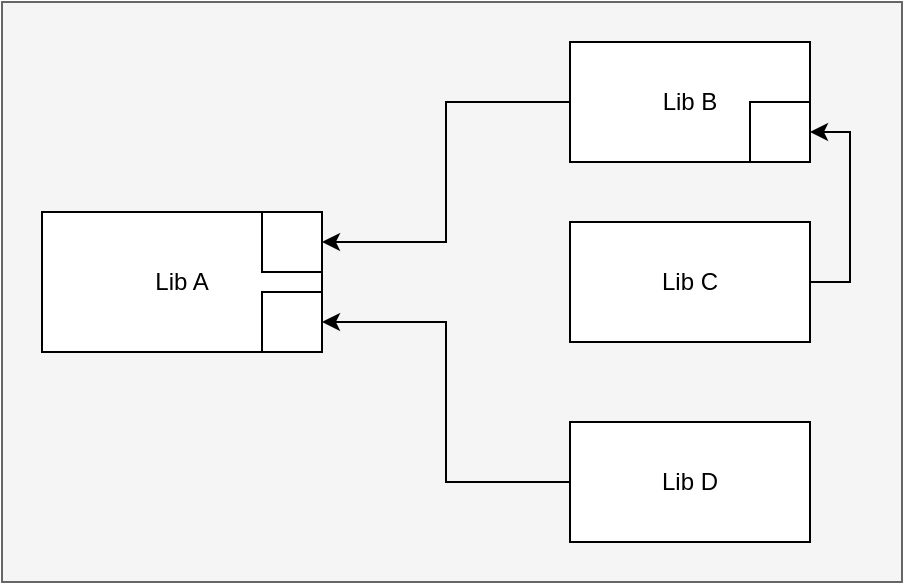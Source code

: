 <mxfile version="13.4.9" type="device"><diagram id="6hGFLwfOUW9BJ-s0fimq" name="Page-1"><mxGraphModel dx="1186" dy="773" grid="1" gridSize="10" guides="1" tooltips="1" connect="1" arrows="1" fold="1" page="1" pageScale="1" pageWidth="827" pageHeight="1169" math="0" shadow="0"><root><mxCell id="0"/><mxCell id="1" parent="0"/><mxCell id="1tOUkFeosyTxTAA20eVg-13" value="" style="rounded=0;whiteSpace=wrap;html=1;fillColor=#f5f5f5;strokeColor=#666666;fontColor=#333333;" vertex="1" parent="1"><mxGeometry x="170" y="20" width="450" height="290" as="geometry"/></mxCell><mxCell id="2" value="Lib A" style="rounded=0;whiteSpace=wrap;html=1;" parent="1" vertex="1"><mxGeometry x="190" y="125" width="140" height="70" as="geometry"/></mxCell><mxCell id="10" style="edgeStyle=orthogonalEdgeStyle;rounded=0;orthogonalLoop=1;jettySize=auto;html=1;entryX=1;entryY=0.5;entryDx=0;entryDy=0;" parent="1" source="3" target="6" edge="1"><mxGeometry relative="1" as="geometry"/></mxCell><mxCell id="3" value="Lib B" style="rounded=0;whiteSpace=wrap;html=1;" parent="1" vertex="1"><mxGeometry x="454" y="40" width="120" height="60" as="geometry"/></mxCell><mxCell id="13" style="edgeStyle=orthogonalEdgeStyle;rounded=0;orthogonalLoop=1;jettySize=auto;html=1;exitX=1;exitY=0.5;exitDx=0;exitDy=0;entryX=1;entryY=0.5;entryDx=0;entryDy=0;" parent="1" source="4" target="12" edge="1"><mxGeometry relative="1" as="geometry"/></mxCell><mxCell id="4" value="Lib C" style="rounded=0;whiteSpace=wrap;html=1;" parent="1" vertex="1"><mxGeometry x="454" y="130" width="120" height="60" as="geometry"/></mxCell><mxCell id="11" style="edgeStyle=orthogonalEdgeStyle;rounded=0;orthogonalLoop=1;jettySize=auto;html=1;entryX=1;entryY=0.5;entryDx=0;entryDy=0;" parent="1" source="5" target="7" edge="1"><mxGeometry relative="1" as="geometry"/></mxCell><mxCell id="5" value="Lib D" style="rounded=0;whiteSpace=wrap;html=1;" parent="1" vertex="1"><mxGeometry x="454" y="230" width="120" height="60" as="geometry"/></mxCell><mxCell id="6" value="" style="whiteSpace=wrap;html=1;aspect=fixed;" parent="1" vertex="1"><mxGeometry x="300" y="125" width="30" height="30" as="geometry"/></mxCell><mxCell id="7" value="" style="whiteSpace=wrap;html=1;aspect=fixed;" parent="1" vertex="1"><mxGeometry x="300" y="165" width="30" height="30" as="geometry"/></mxCell><mxCell id="12" value="" style="whiteSpace=wrap;html=1;aspect=fixed;" parent="1" vertex="1"><mxGeometry x="544" y="70" width="30" height="30" as="geometry"/></mxCell></root></mxGraphModel></diagram></mxfile>